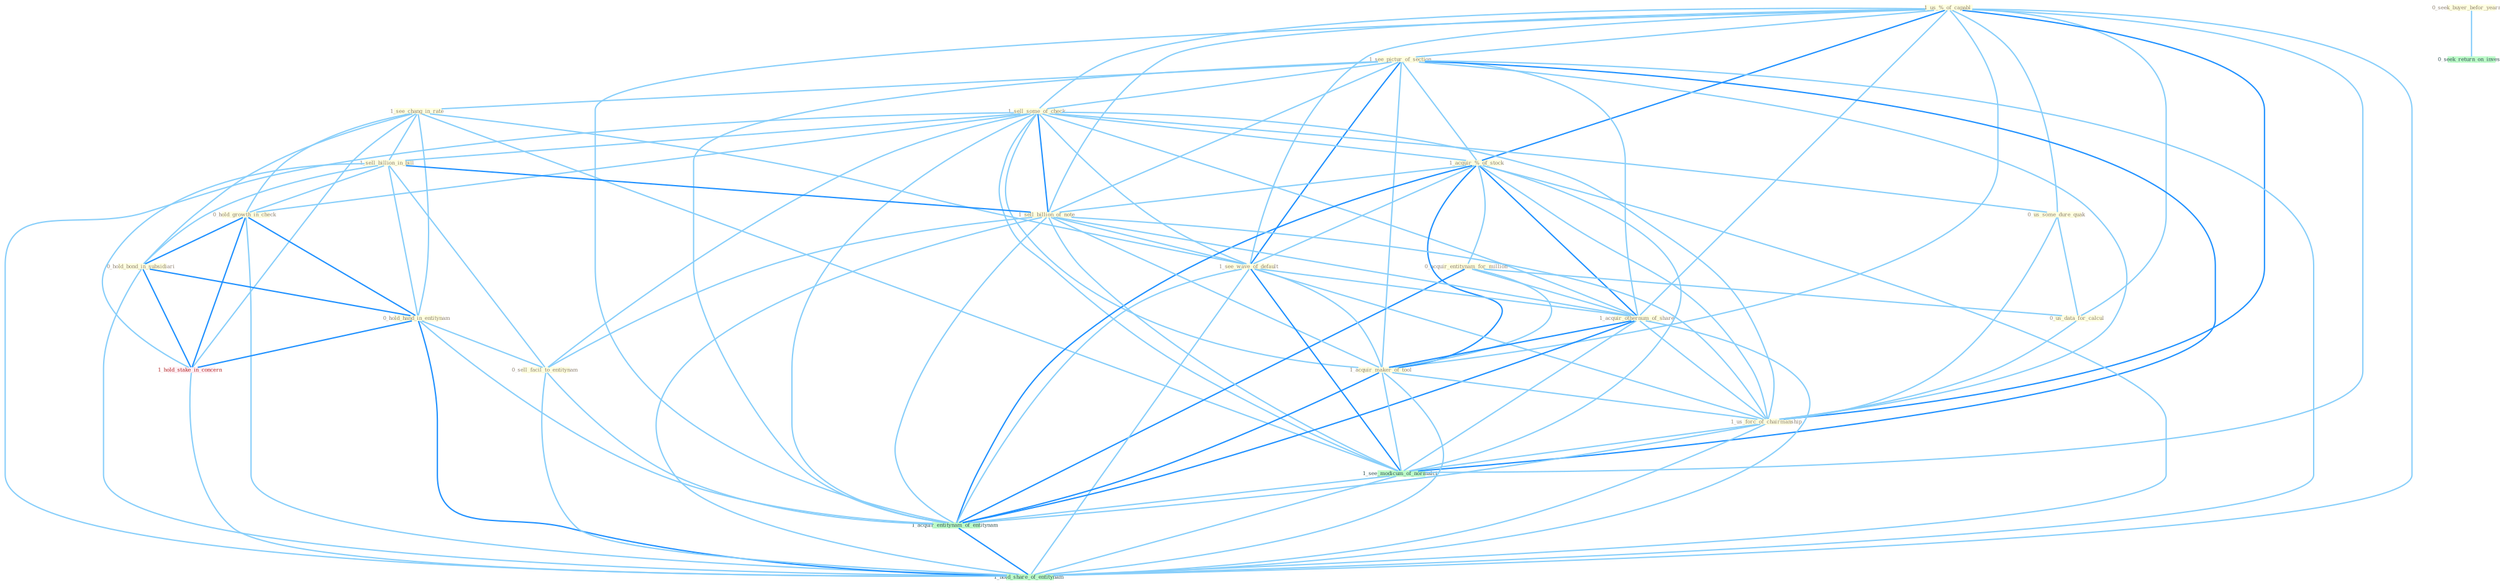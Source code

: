 Graph G{ 
    node
    [shape=polygon,style=filled,width=.5,height=.06,color="#BDFCC9",fixedsize=true,fontsize=4,
    fontcolor="#2f4f4f"];
    {node
    [color="#ffffe0", fontcolor="#8b7d6b"] "1_us_%_of_capabl " "1_see_pictur_of_section " "1_see_chang_in_rate " "0_seek_buyer_befor_yearnum " "1_sell_some_of_check " "1_acquir_%_of_stock " "0_us_some_dure_quak " "1_sell_billion_in_bill " "0_hold_growth_in_check " "0_hold_bond_in_subsidiari " "0_acquir_entitynam_for_million " "0_hold_hand_in_entitynam " "1_sell_billion_of_note " "1_see_wave_of_default " "0_us_data_for_calcul " "1_acquir_othernum_of_share " "0_sell_facil_to_entitynam " "1_acquir_maker_of_tool " "1_us_forc_of_chairmanship "}
{node [color="#fff0f5", fontcolor="#b22222"] "1_hold_stake_in_concern "}
edge [color="#B0E2FF"];

	"1_us_%_of_capabl " -- "1_see_pictur_of_section " [w="1", color="#87cefa" ];
	"1_us_%_of_capabl " -- "1_sell_some_of_check " [w="1", color="#87cefa" ];
	"1_us_%_of_capabl " -- "1_acquir_%_of_stock " [w="2", color="#1e90ff" , len=0.8];
	"1_us_%_of_capabl " -- "0_us_some_dure_quak " [w="1", color="#87cefa" ];
	"1_us_%_of_capabl " -- "1_sell_billion_of_note " [w="1", color="#87cefa" ];
	"1_us_%_of_capabl " -- "1_see_wave_of_default " [w="1", color="#87cefa" ];
	"1_us_%_of_capabl " -- "0_us_data_for_calcul " [w="1", color="#87cefa" ];
	"1_us_%_of_capabl " -- "1_acquir_othernum_of_share " [w="1", color="#87cefa" ];
	"1_us_%_of_capabl " -- "1_acquir_maker_of_tool " [w="1", color="#87cefa" ];
	"1_us_%_of_capabl " -- "1_us_forc_of_chairmanship " [w="2", color="#1e90ff" , len=0.8];
	"1_us_%_of_capabl " -- "1_see_modicum_of_normalci " [w="1", color="#87cefa" ];
	"1_us_%_of_capabl " -- "1_acquir_entitynam_of_entitynam " [w="1", color="#87cefa" ];
	"1_us_%_of_capabl " -- "1_hold_share_of_entitynam " [w="1", color="#87cefa" ];
	"1_see_pictur_of_section " -- "1_see_chang_in_rate " [w="1", color="#87cefa" ];
	"1_see_pictur_of_section " -- "1_sell_some_of_check " [w="1", color="#87cefa" ];
	"1_see_pictur_of_section " -- "1_acquir_%_of_stock " [w="1", color="#87cefa" ];
	"1_see_pictur_of_section " -- "1_sell_billion_of_note " [w="1", color="#87cefa" ];
	"1_see_pictur_of_section " -- "1_see_wave_of_default " [w="2", color="#1e90ff" , len=0.8];
	"1_see_pictur_of_section " -- "1_acquir_othernum_of_share " [w="1", color="#87cefa" ];
	"1_see_pictur_of_section " -- "1_acquir_maker_of_tool " [w="1", color="#87cefa" ];
	"1_see_pictur_of_section " -- "1_us_forc_of_chairmanship " [w="1", color="#87cefa" ];
	"1_see_pictur_of_section " -- "1_see_modicum_of_normalci " [w="2", color="#1e90ff" , len=0.8];
	"1_see_pictur_of_section " -- "1_acquir_entitynam_of_entitynam " [w="1", color="#87cefa" ];
	"1_see_pictur_of_section " -- "1_hold_share_of_entitynam " [w="1", color="#87cefa" ];
	"1_see_chang_in_rate " -- "1_sell_billion_in_bill " [w="1", color="#87cefa" ];
	"1_see_chang_in_rate " -- "0_hold_growth_in_check " [w="1", color="#87cefa" ];
	"1_see_chang_in_rate " -- "0_hold_bond_in_subsidiari " [w="1", color="#87cefa" ];
	"1_see_chang_in_rate " -- "0_hold_hand_in_entitynam " [w="1", color="#87cefa" ];
	"1_see_chang_in_rate " -- "1_see_wave_of_default " [w="1", color="#87cefa" ];
	"1_see_chang_in_rate " -- "1_hold_stake_in_concern " [w="1", color="#87cefa" ];
	"1_see_chang_in_rate " -- "1_see_modicum_of_normalci " [w="1", color="#87cefa" ];
	"0_seek_buyer_befor_yearnum " -- "0_seek_return_on_invest " [w="1", color="#87cefa" ];
	"1_sell_some_of_check " -- "1_acquir_%_of_stock " [w="1", color="#87cefa" ];
	"1_sell_some_of_check " -- "0_us_some_dure_quak " [w="1", color="#87cefa" ];
	"1_sell_some_of_check " -- "1_sell_billion_in_bill " [w="1", color="#87cefa" ];
	"1_sell_some_of_check " -- "0_hold_growth_in_check " [w="1", color="#87cefa" ];
	"1_sell_some_of_check " -- "1_sell_billion_of_note " [w="2", color="#1e90ff" , len=0.8];
	"1_sell_some_of_check " -- "1_see_wave_of_default " [w="1", color="#87cefa" ];
	"1_sell_some_of_check " -- "1_acquir_othernum_of_share " [w="1", color="#87cefa" ];
	"1_sell_some_of_check " -- "0_sell_facil_to_entitynam " [w="1", color="#87cefa" ];
	"1_sell_some_of_check " -- "1_acquir_maker_of_tool " [w="1", color="#87cefa" ];
	"1_sell_some_of_check " -- "1_us_forc_of_chairmanship " [w="1", color="#87cefa" ];
	"1_sell_some_of_check " -- "1_see_modicum_of_normalci " [w="1", color="#87cefa" ];
	"1_sell_some_of_check " -- "1_acquir_entitynam_of_entitynam " [w="1", color="#87cefa" ];
	"1_sell_some_of_check " -- "1_hold_share_of_entitynam " [w="1", color="#87cefa" ];
	"1_acquir_%_of_stock " -- "0_acquir_entitynam_for_million " [w="1", color="#87cefa" ];
	"1_acquir_%_of_stock " -- "1_sell_billion_of_note " [w="1", color="#87cefa" ];
	"1_acquir_%_of_stock " -- "1_see_wave_of_default " [w="1", color="#87cefa" ];
	"1_acquir_%_of_stock " -- "1_acquir_othernum_of_share " [w="2", color="#1e90ff" , len=0.8];
	"1_acquir_%_of_stock " -- "1_acquir_maker_of_tool " [w="2", color="#1e90ff" , len=0.8];
	"1_acquir_%_of_stock " -- "1_us_forc_of_chairmanship " [w="1", color="#87cefa" ];
	"1_acquir_%_of_stock " -- "1_see_modicum_of_normalci " [w="1", color="#87cefa" ];
	"1_acquir_%_of_stock " -- "1_acquir_entitynam_of_entitynam " [w="2", color="#1e90ff" , len=0.8];
	"1_acquir_%_of_stock " -- "1_hold_share_of_entitynam " [w="1", color="#87cefa" ];
	"0_us_some_dure_quak " -- "0_us_data_for_calcul " [w="1", color="#87cefa" ];
	"0_us_some_dure_quak " -- "1_us_forc_of_chairmanship " [w="1", color="#87cefa" ];
	"1_sell_billion_in_bill " -- "0_hold_growth_in_check " [w="1", color="#87cefa" ];
	"1_sell_billion_in_bill " -- "0_hold_bond_in_subsidiari " [w="1", color="#87cefa" ];
	"1_sell_billion_in_bill " -- "0_hold_hand_in_entitynam " [w="1", color="#87cefa" ];
	"1_sell_billion_in_bill " -- "1_sell_billion_of_note " [w="2", color="#1e90ff" , len=0.8];
	"1_sell_billion_in_bill " -- "0_sell_facil_to_entitynam " [w="1", color="#87cefa" ];
	"1_sell_billion_in_bill " -- "1_hold_stake_in_concern " [w="1", color="#87cefa" ];
	"0_hold_growth_in_check " -- "0_hold_bond_in_subsidiari " [w="2", color="#1e90ff" , len=0.8];
	"0_hold_growth_in_check " -- "0_hold_hand_in_entitynam " [w="2", color="#1e90ff" , len=0.8];
	"0_hold_growth_in_check " -- "1_hold_stake_in_concern " [w="2", color="#1e90ff" , len=0.8];
	"0_hold_growth_in_check " -- "1_hold_share_of_entitynam " [w="1", color="#87cefa" ];
	"0_hold_bond_in_subsidiari " -- "0_hold_hand_in_entitynam " [w="2", color="#1e90ff" , len=0.8];
	"0_hold_bond_in_subsidiari " -- "1_hold_stake_in_concern " [w="2", color="#1e90ff" , len=0.8];
	"0_hold_bond_in_subsidiari " -- "1_hold_share_of_entitynam " [w="1", color="#87cefa" ];
	"0_acquir_entitynam_for_million " -- "0_us_data_for_calcul " [w="1", color="#87cefa" ];
	"0_acquir_entitynam_for_million " -- "1_acquir_othernum_of_share " [w="1", color="#87cefa" ];
	"0_acquir_entitynam_for_million " -- "1_acquir_maker_of_tool " [w="1", color="#87cefa" ];
	"0_acquir_entitynam_for_million " -- "1_acquir_entitynam_of_entitynam " [w="2", color="#1e90ff" , len=0.8];
	"0_hold_hand_in_entitynam " -- "0_sell_facil_to_entitynam " [w="1", color="#87cefa" ];
	"0_hold_hand_in_entitynam " -- "1_hold_stake_in_concern " [w="2", color="#1e90ff" , len=0.8];
	"0_hold_hand_in_entitynam " -- "1_acquir_entitynam_of_entitynam " [w="1", color="#87cefa" ];
	"0_hold_hand_in_entitynam " -- "1_hold_share_of_entitynam " [w="2", color="#1e90ff" , len=0.8];
	"1_sell_billion_of_note " -- "1_see_wave_of_default " [w="1", color="#87cefa" ];
	"1_sell_billion_of_note " -- "1_acquir_othernum_of_share " [w="1", color="#87cefa" ];
	"1_sell_billion_of_note " -- "0_sell_facil_to_entitynam " [w="1", color="#87cefa" ];
	"1_sell_billion_of_note " -- "1_acquir_maker_of_tool " [w="1", color="#87cefa" ];
	"1_sell_billion_of_note " -- "1_us_forc_of_chairmanship " [w="1", color="#87cefa" ];
	"1_sell_billion_of_note " -- "1_see_modicum_of_normalci " [w="1", color="#87cefa" ];
	"1_sell_billion_of_note " -- "1_acquir_entitynam_of_entitynam " [w="1", color="#87cefa" ];
	"1_sell_billion_of_note " -- "1_hold_share_of_entitynam " [w="1", color="#87cefa" ];
	"1_see_wave_of_default " -- "1_acquir_othernum_of_share " [w="1", color="#87cefa" ];
	"1_see_wave_of_default " -- "1_acquir_maker_of_tool " [w="1", color="#87cefa" ];
	"1_see_wave_of_default " -- "1_us_forc_of_chairmanship " [w="1", color="#87cefa" ];
	"1_see_wave_of_default " -- "1_see_modicum_of_normalci " [w="2", color="#1e90ff" , len=0.8];
	"1_see_wave_of_default " -- "1_acquir_entitynam_of_entitynam " [w="1", color="#87cefa" ];
	"1_see_wave_of_default " -- "1_hold_share_of_entitynam " [w="1", color="#87cefa" ];
	"0_us_data_for_calcul " -- "1_us_forc_of_chairmanship " [w="1", color="#87cefa" ];
	"1_acquir_othernum_of_share " -- "1_acquir_maker_of_tool " [w="2", color="#1e90ff" , len=0.8];
	"1_acquir_othernum_of_share " -- "1_us_forc_of_chairmanship " [w="1", color="#87cefa" ];
	"1_acquir_othernum_of_share " -- "1_see_modicum_of_normalci " [w="1", color="#87cefa" ];
	"1_acquir_othernum_of_share " -- "1_acquir_entitynam_of_entitynam " [w="2", color="#1e90ff" , len=0.8];
	"1_acquir_othernum_of_share " -- "1_hold_share_of_entitynam " [w="1", color="#87cefa" ];
	"0_sell_facil_to_entitynam " -- "1_acquir_entitynam_of_entitynam " [w="1", color="#87cefa" ];
	"0_sell_facil_to_entitynam " -- "1_hold_share_of_entitynam " [w="1", color="#87cefa" ];
	"1_acquir_maker_of_tool " -- "1_us_forc_of_chairmanship " [w="1", color="#87cefa" ];
	"1_acquir_maker_of_tool " -- "1_see_modicum_of_normalci " [w="1", color="#87cefa" ];
	"1_acquir_maker_of_tool " -- "1_acquir_entitynam_of_entitynam " [w="2", color="#1e90ff" , len=0.8];
	"1_acquir_maker_of_tool " -- "1_hold_share_of_entitynam " [w="1", color="#87cefa" ];
	"1_us_forc_of_chairmanship " -- "1_see_modicum_of_normalci " [w="1", color="#87cefa" ];
	"1_us_forc_of_chairmanship " -- "1_acquir_entitynam_of_entitynam " [w="1", color="#87cefa" ];
	"1_us_forc_of_chairmanship " -- "1_hold_share_of_entitynam " [w="1", color="#87cefa" ];
	"1_hold_stake_in_concern " -- "1_hold_share_of_entitynam " [w="1", color="#87cefa" ];
	"1_see_modicum_of_normalci " -- "1_acquir_entitynam_of_entitynam " [w="1", color="#87cefa" ];
	"1_see_modicum_of_normalci " -- "1_hold_share_of_entitynam " [w="1", color="#87cefa" ];
	"1_acquir_entitynam_of_entitynam " -- "1_hold_share_of_entitynam " [w="2", color="#1e90ff" , len=0.8];
}